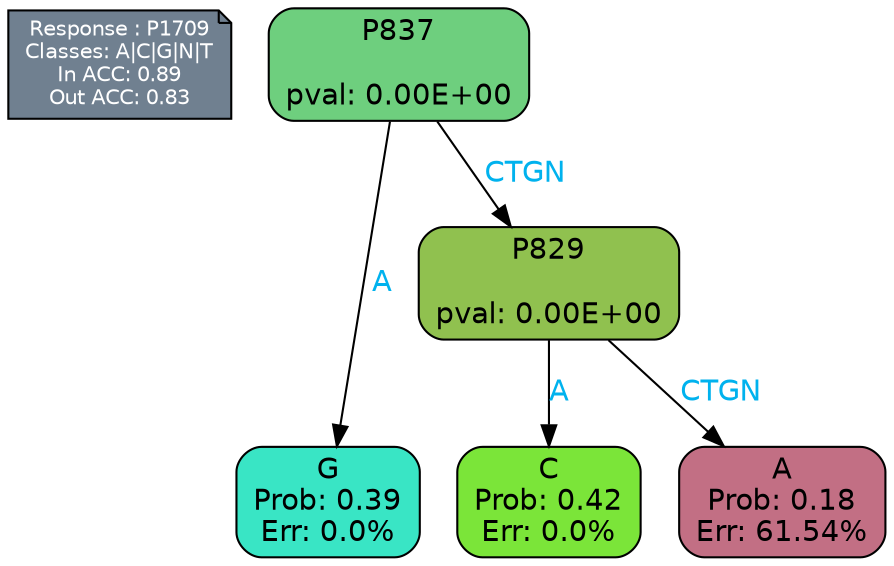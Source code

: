 digraph Tree {
node [shape=box, style="filled, rounded", color="black", fontname=helvetica] ;
graph [ranksep=equally, splines=polylines, bgcolor=transparent, dpi=600] ;
edge [fontname=helvetica] ;
LEGEND [label="Response : P1709
Classes: A|C|G|N|T
In ACC: 0.89
Out ACC: 0.83
",shape=note,align=left,style=filled,fillcolor="slategray",fontcolor="white",fontsize=10];1 [label="P837

pval: 0.00E+00", fillcolor="#6ecf7e"] ;
2 [label="G
Prob: 0.39
Err: 0.0%", fillcolor="#39e5c5"] ;
3 [label="P829

pval: 0.00E+00", fillcolor="#90c14f"] ;
4 [label="C
Prob: 0.42
Err: 0.0%", fillcolor="#7be539"] ;
5 [label="A
Prob: 0.18
Err: 61.54%", fillcolor="#c26f84"] ;
1 -> 2 [label="A",fontcolor=deepskyblue2] ;
1 -> 3 [label="CTGN",fontcolor=deepskyblue2] ;
3 -> 4 [label="A",fontcolor=deepskyblue2] ;
3 -> 5 [label="CTGN",fontcolor=deepskyblue2] ;
{rank = same; 2;4;5;}{rank = same; LEGEND;1;}}